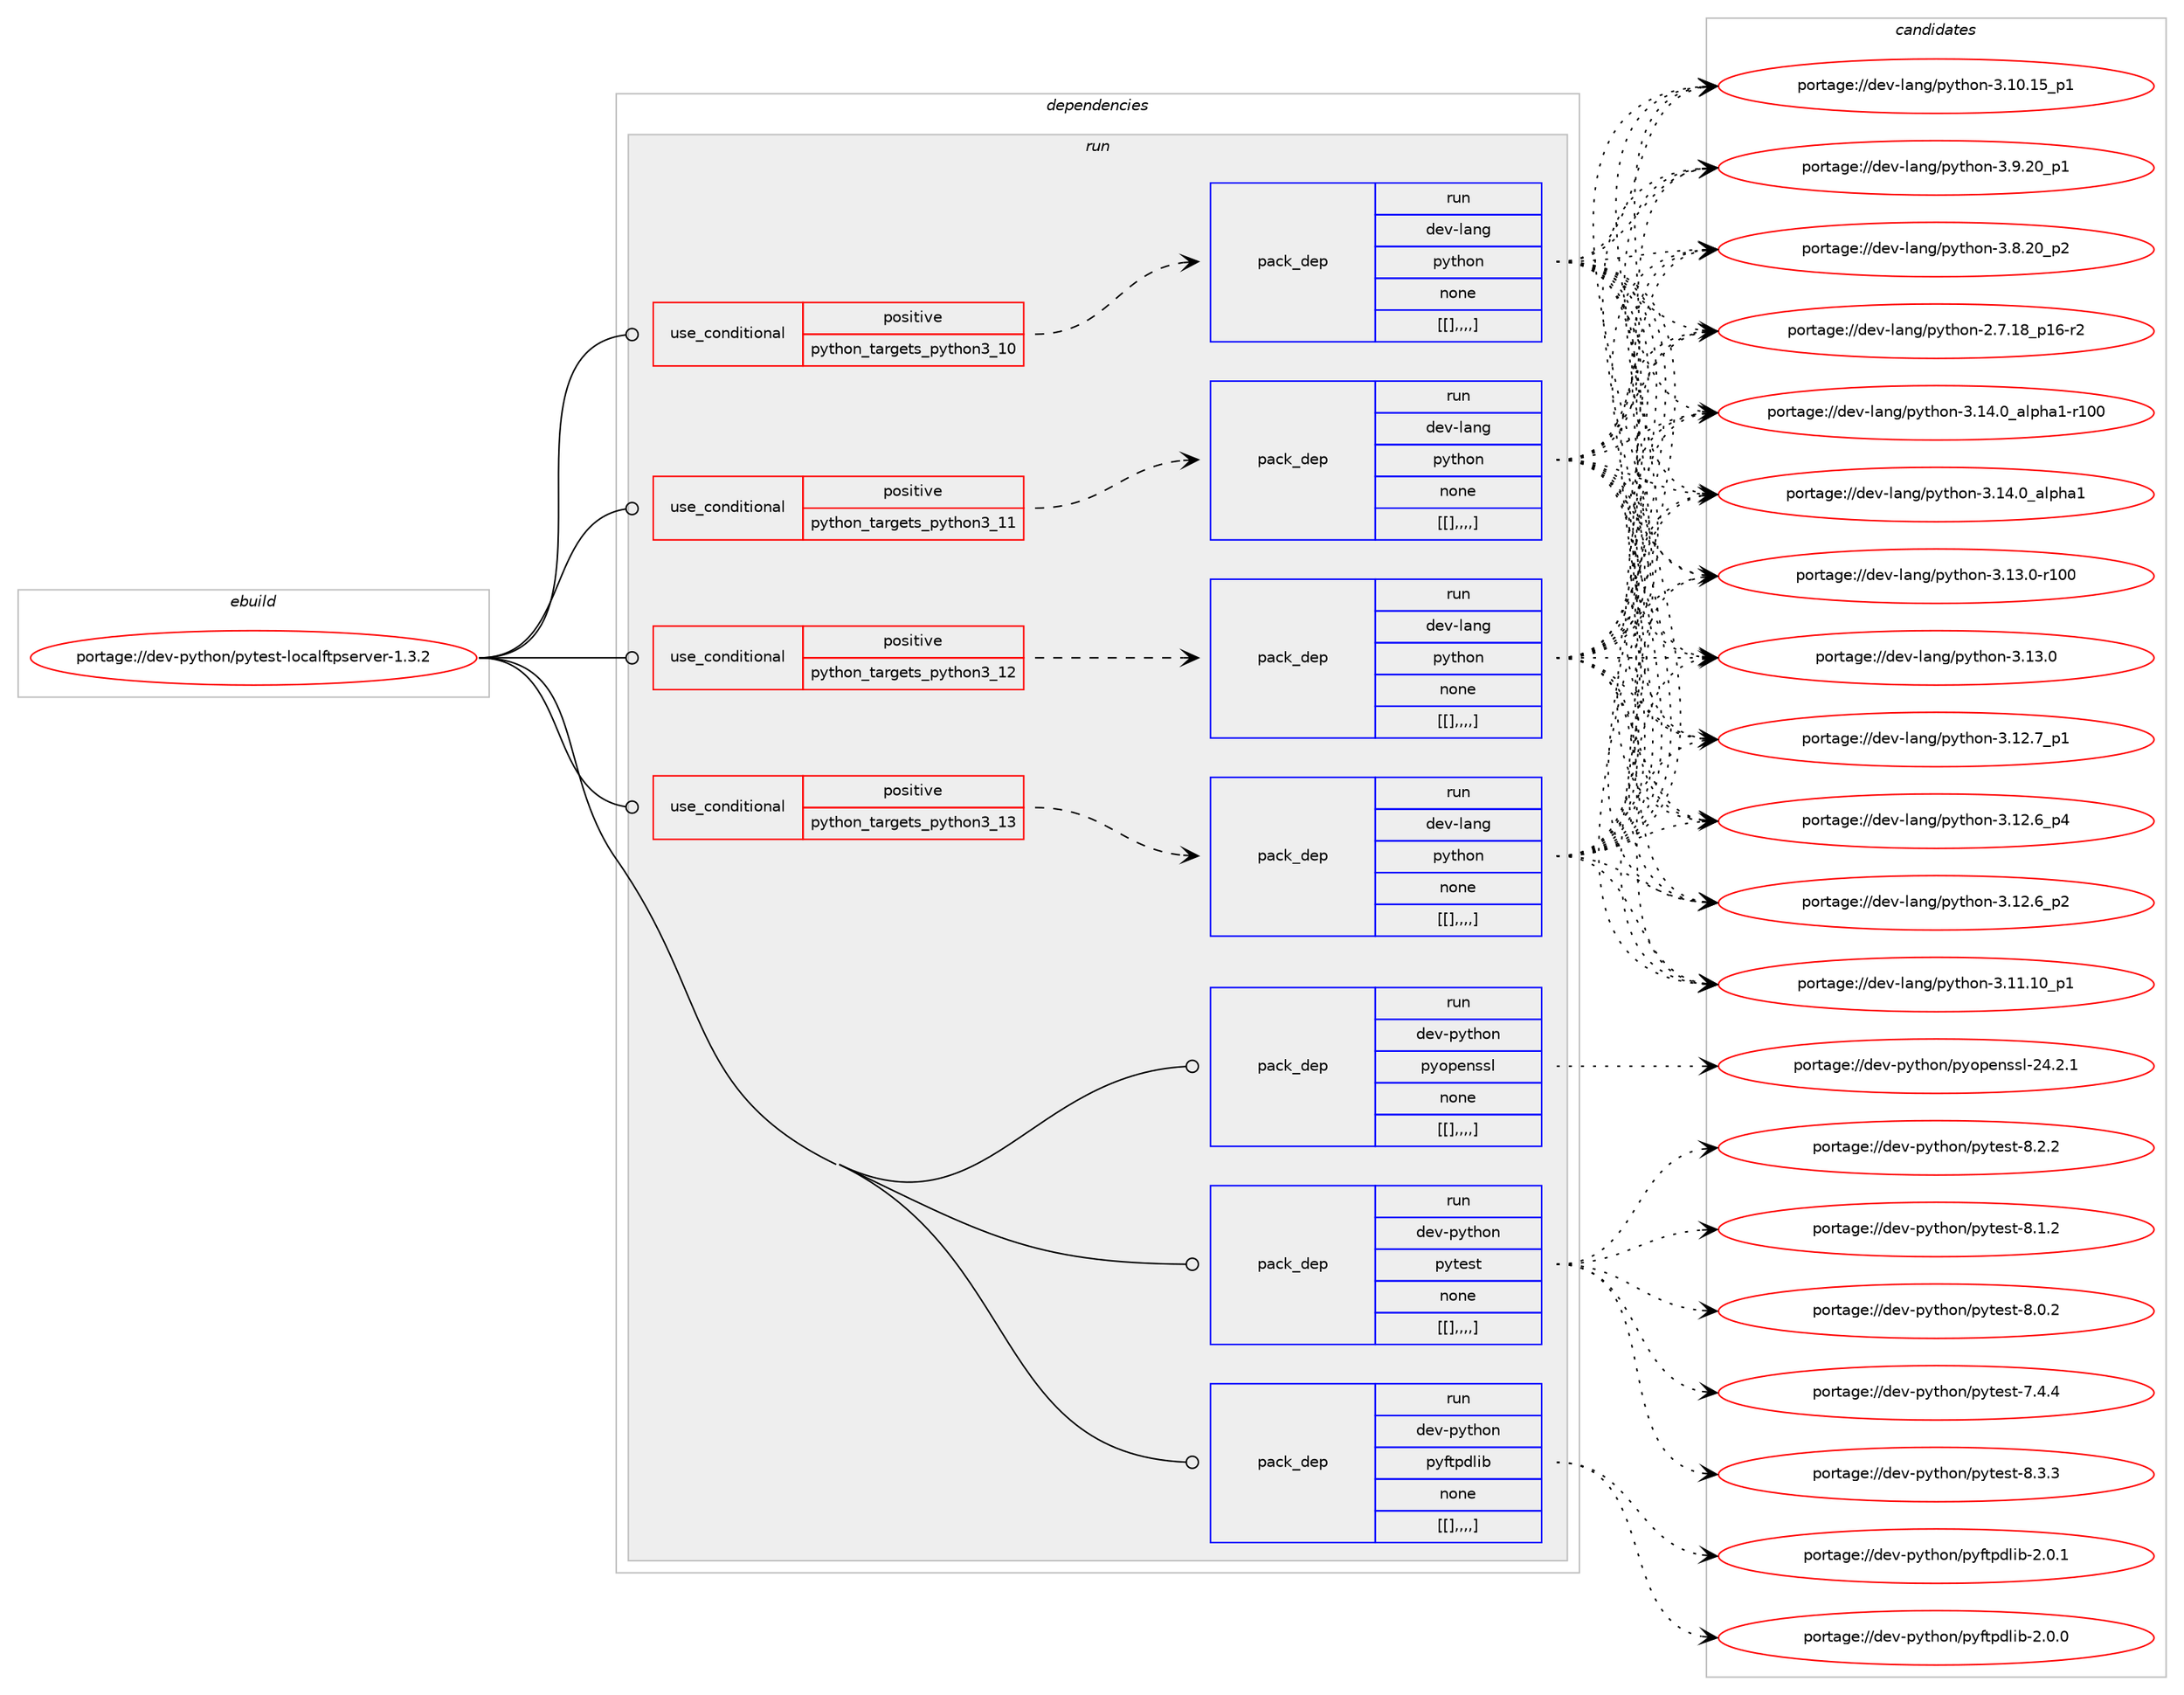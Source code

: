 digraph prolog {

# *************
# Graph options
# *************

newrank=true;
concentrate=true;
compound=true;
graph [rankdir=LR,fontname=Helvetica,fontsize=10,ranksep=1.5];#, ranksep=2.5, nodesep=0.2];
edge  [arrowhead=vee];
node  [fontname=Helvetica,fontsize=10];

# **********
# The ebuild
# **********

subgraph cluster_leftcol {
color=gray;
label=<<i>ebuild</i>>;
id [label="portage://dev-python/pytest-localftpserver-1.3.2", color=red, width=4, href="../dev-python/pytest-localftpserver-1.3.2.svg"];
}

# ****************
# The dependencies
# ****************

subgraph cluster_midcol {
color=gray;
label=<<i>dependencies</i>>;
subgraph cluster_compile {
fillcolor="#eeeeee";
style=filled;
label=<<i>compile</i>>;
}
subgraph cluster_compileandrun {
fillcolor="#eeeeee";
style=filled;
label=<<i>compile and run</i>>;
}
subgraph cluster_run {
fillcolor="#eeeeee";
style=filled;
label=<<i>run</i>>;
subgraph cond40502 {
dependency165555 [label=<<TABLE BORDER="0" CELLBORDER="1" CELLSPACING="0" CELLPADDING="4"><TR><TD ROWSPAN="3" CELLPADDING="10">use_conditional</TD></TR><TR><TD>positive</TD></TR><TR><TD>python_targets_python3_10</TD></TR></TABLE>>, shape=none, color=red];
subgraph pack123715 {
dependency165559 [label=<<TABLE BORDER="0" CELLBORDER="1" CELLSPACING="0" CELLPADDING="4" WIDTH="220"><TR><TD ROWSPAN="6" CELLPADDING="30">pack_dep</TD></TR><TR><TD WIDTH="110">run</TD></TR><TR><TD>dev-lang</TD></TR><TR><TD>python</TD></TR><TR><TD>none</TD></TR><TR><TD>[[],,,,]</TD></TR></TABLE>>, shape=none, color=blue];
}
dependency165555:e -> dependency165559:w [weight=20,style="dashed",arrowhead="vee"];
}
id:e -> dependency165555:w [weight=20,style="solid",arrowhead="odot"];
subgraph cond40542 {
dependency165623 [label=<<TABLE BORDER="0" CELLBORDER="1" CELLSPACING="0" CELLPADDING="4"><TR><TD ROWSPAN="3" CELLPADDING="10">use_conditional</TD></TR><TR><TD>positive</TD></TR><TR><TD>python_targets_python3_11</TD></TR></TABLE>>, shape=none, color=red];
subgraph pack123752 {
dependency165647 [label=<<TABLE BORDER="0" CELLBORDER="1" CELLSPACING="0" CELLPADDING="4" WIDTH="220"><TR><TD ROWSPAN="6" CELLPADDING="30">pack_dep</TD></TR><TR><TD WIDTH="110">run</TD></TR><TR><TD>dev-lang</TD></TR><TR><TD>python</TD></TR><TR><TD>none</TD></TR><TR><TD>[[],,,,]</TD></TR></TABLE>>, shape=none, color=blue];
}
dependency165623:e -> dependency165647:w [weight=20,style="dashed",arrowhead="vee"];
}
id:e -> dependency165623:w [weight=20,style="solid",arrowhead="odot"];
subgraph cond40558 {
dependency165674 [label=<<TABLE BORDER="0" CELLBORDER="1" CELLSPACING="0" CELLPADDING="4"><TR><TD ROWSPAN="3" CELLPADDING="10">use_conditional</TD></TR><TR><TD>positive</TD></TR><TR><TD>python_targets_python3_12</TD></TR></TABLE>>, shape=none, color=red];
subgraph pack123782 {
dependency165677 [label=<<TABLE BORDER="0" CELLBORDER="1" CELLSPACING="0" CELLPADDING="4" WIDTH="220"><TR><TD ROWSPAN="6" CELLPADDING="30">pack_dep</TD></TR><TR><TD WIDTH="110">run</TD></TR><TR><TD>dev-lang</TD></TR><TR><TD>python</TD></TR><TR><TD>none</TD></TR><TR><TD>[[],,,,]</TD></TR></TABLE>>, shape=none, color=blue];
}
dependency165674:e -> dependency165677:w [weight=20,style="dashed",arrowhead="vee"];
}
id:e -> dependency165674:w [weight=20,style="solid",arrowhead="odot"];
subgraph cond40568 {
dependency165719 [label=<<TABLE BORDER="0" CELLBORDER="1" CELLSPACING="0" CELLPADDING="4"><TR><TD ROWSPAN="3" CELLPADDING="10">use_conditional</TD></TR><TR><TD>positive</TD></TR><TR><TD>python_targets_python3_13</TD></TR></TABLE>>, shape=none, color=red];
subgraph pack123812 {
dependency165723 [label=<<TABLE BORDER="0" CELLBORDER="1" CELLSPACING="0" CELLPADDING="4" WIDTH="220"><TR><TD ROWSPAN="6" CELLPADDING="30">pack_dep</TD></TR><TR><TD WIDTH="110">run</TD></TR><TR><TD>dev-lang</TD></TR><TR><TD>python</TD></TR><TR><TD>none</TD></TR><TR><TD>[[],,,,]</TD></TR></TABLE>>, shape=none, color=blue];
}
dependency165719:e -> dependency165723:w [weight=20,style="dashed",arrowhead="vee"];
}
id:e -> dependency165719:w [weight=20,style="solid",arrowhead="odot"];
subgraph pack123835 {
dependency165763 [label=<<TABLE BORDER="0" CELLBORDER="1" CELLSPACING="0" CELLPADDING="4" WIDTH="220"><TR><TD ROWSPAN="6" CELLPADDING="30">pack_dep</TD></TR><TR><TD WIDTH="110">run</TD></TR><TR><TD>dev-python</TD></TR><TR><TD>pyftpdlib</TD></TR><TR><TD>none</TD></TR><TR><TD>[[],,,,]</TD></TR></TABLE>>, shape=none, color=blue];
}
id:e -> dependency165763:w [weight=20,style="solid",arrowhead="odot"];
subgraph pack123841 {
dependency165770 [label=<<TABLE BORDER="0" CELLBORDER="1" CELLSPACING="0" CELLPADDING="4" WIDTH="220"><TR><TD ROWSPAN="6" CELLPADDING="30">pack_dep</TD></TR><TR><TD WIDTH="110">run</TD></TR><TR><TD>dev-python</TD></TR><TR><TD>pyopenssl</TD></TR><TR><TD>none</TD></TR><TR><TD>[[],,,,]</TD></TR></TABLE>>, shape=none, color=blue];
}
id:e -> dependency165770:w [weight=20,style="solid",arrowhead="odot"];
subgraph pack123849 {
dependency165856 [label=<<TABLE BORDER="0" CELLBORDER="1" CELLSPACING="0" CELLPADDING="4" WIDTH="220"><TR><TD ROWSPAN="6" CELLPADDING="30">pack_dep</TD></TR><TR><TD WIDTH="110">run</TD></TR><TR><TD>dev-python</TD></TR><TR><TD>pytest</TD></TR><TR><TD>none</TD></TR><TR><TD>[[],,,,]</TD></TR></TABLE>>, shape=none, color=blue];
}
id:e -> dependency165856:w [weight=20,style="solid",arrowhead="odot"];
}
}

# **************
# The candidates
# **************

subgraph cluster_choices {
rank=same;
color=gray;
label=<<i>candidates</i>>;

subgraph choice123584 {
color=black;
nodesep=1;
choice100101118451089711010347112121116104111110455146495246489597108112104974945114494848 [label="portage://dev-lang/python-3.14.0_alpha1-r100", color=red, width=4,href="../dev-lang/python-3.14.0_alpha1-r100.svg"];
choice1001011184510897110103471121211161041111104551464952464895971081121049749 [label="portage://dev-lang/python-3.14.0_alpha1", color=red, width=4,href="../dev-lang/python-3.14.0_alpha1.svg"];
choice1001011184510897110103471121211161041111104551464951464845114494848 [label="portage://dev-lang/python-3.13.0-r100", color=red, width=4,href="../dev-lang/python-3.13.0-r100.svg"];
choice10010111845108971101034711212111610411111045514649514648 [label="portage://dev-lang/python-3.13.0", color=red, width=4,href="../dev-lang/python-3.13.0.svg"];
choice100101118451089711010347112121116104111110455146495046559511249 [label="portage://dev-lang/python-3.12.7_p1", color=red, width=4,href="../dev-lang/python-3.12.7_p1.svg"];
choice100101118451089711010347112121116104111110455146495046549511252 [label="portage://dev-lang/python-3.12.6_p4", color=red, width=4,href="../dev-lang/python-3.12.6_p4.svg"];
choice100101118451089711010347112121116104111110455146495046549511250 [label="portage://dev-lang/python-3.12.6_p2", color=red, width=4,href="../dev-lang/python-3.12.6_p2.svg"];
choice10010111845108971101034711212111610411111045514649494649489511249 [label="portage://dev-lang/python-3.11.10_p1", color=red, width=4,href="../dev-lang/python-3.11.10_p1.svg"];
choice10010111845108971101034711212111610411111045514649484649539511249 [label="portage://dev-lang/python-3.10.15_p1", color=red, width=4,href="../dev-lang/python-3.10.15_p1.svg"];
choice100101118451089711010347112121116104111110455146574650489511249 [label="portage://dev-lang/python-3.9.20_p1", color=red, width=4,href="../dev-lang/python-3.9.20_p1.svg"];
choice100101118451089711010347112121116104111110455146564650489511250 [label="portage://dev-lang/python-3.8.20_p2", color=red, width=4,href="../dev-lang/python-3.8.20_p2.svg"];
choice100101118451089711010347112121116104111110455046554649569511249544511450 [label="portage://dev-lang/python-2.7.18_p16-r2", color=red, width=4,href="../dev-lang/python-2.7.18_p16-r2.svg"];
dependency165559:e -> choice100101118451089711010347112121116104111110455146495246489597108112104974945114494848:w [style=dotted,weight="100"];
dependency165559:e -> choice1001011184510897110103471121211161041111104551464952464895971081121049749:w [style=dotted,weight="100"];
dependency165559:e -> choice1001011184510897110103471121211161041111104551464951464845114494848:w [style=dotted,weight="100"];
dependency165559:e -> choice10010111845108971101034711212111610411111045514649514648:w [style=dotted,weight="100"];
dependency165559:e -> choice100101118451089711010347112121116104111110455146495046559511249:w [style=dotted,weight="100"];
dependency165559:e -> choice100101118451089711010347112121116104111110455146495046549511252:w [style=dotted,weight="100"];
dependency165559:e -> choice100101118451089711010347112121116104111110455146495046549511250:w [style=dotted,weight="100"];
dependency165559:e -> choice10010111845108971101034711212111610411111045514649494649489511249:w [style=dotted,weight="100"];
dependency165559:e -> choice10010111845108971101034711212111610411111045514649484649539511249:w [style=dotted,weight="100"];
dependency165559:e -> choice100101118451089711010347112121116104111110455146574650489511249:w [style=dotted,weight="100"];
dependency165559:e -> choice100101118451089711010347112121116104111110455146564650489511250:w [style=dotted,weight="100"];
dependency165559:e -> choice100101118451089711010347112121116104111110455046554649569511249544511450:w [style=dotted,weight="100"];
}
subgraph choice123654 {
color=black;
nodesep=1;
choice100101118451089711010347112121116104111110455146495246489597108112104974945114494848 [label="portage://dev-lang/python-3.14.0_alpha1-r100", color=red, width=4,href="../dev-lang/python-3.14.0_alpha1-r100.svg"];
choice1001011184510897110103471121211161041111104551464952464895971081121049749 [label="portage://dev-lang/python-3.14.0_alpha1", color=red, width=4,href="../dev-lang/python-3.14.0_alpha1.svg"];
choice1001011184510897110103471121211161041111104551464951464845114494848 [label="portage://dev-lang/python-3.13.0-r100", color=red, width=4,href="../dev-lang/python-3.13.0-r100.svg"];
choice10010111845108971101034711212111610411111045514649514648 [label="portage://dev-lang/python-3.13.0", color=red, width=4,href="../dev-lang/python-3.13.0.svg"];
choice100101118451089711010347112121116104111110455146495046559511249 [label="portage://dev-lang/python-3.12.7_p1", color=red, width=4,href="../dev-lang/python-3.12.7_p1.svg"];
choice100101118451089711010347112121116104111110455146495046549511252 [label="portage://dev-lang/python-3.12.6_p4", color=red, width=4,href="../dev-lang/python-3.12.6_p4.svg"];
choice100101118451089711010347112121116104111110455146495046549511250 [label="portage://dev-lang/python-3.12.6_p2", color=red, width=4,href="../dev-lang/python-3.12.6_p2.svg"];
choice10010111845108971101034711212111610411111045514649494649489511249 [label="portage://dev-lang/python-3.11.10_p1", color=red, width=4,href="../dev-lang/python-3.11.10_p1.svg"];
choice10010111845108971101034711212111610411111045514649484649539511249 [label="portage://dev-lang/python-3.10.15_p1", color=red, width=4,href="../dev-lang/python-3.10.15_p1.svg"];
choice100101118451089711010347112121116104111110455146574650489511249 [label="portage://dev-lang/python-3.9.20_p1", color=red, width=4,href="../dev-lang/python-3.9.20_p1.svg"];
choice100101118451089711010347112121116104111110455146564650489511250 [label="portage://dev-lang/python-3.8.20_p2", color=red, width=4,href="../dev-lang/python-3.8.20_p2.svg"];
choice100101118451089711010347112121116104111110455046554649569511249544511450 [label="portage://dev-lang/python-2.7.18_p16-r2", color=red, width=4,href="../dev-lang/python-2.7.18_p16-r2.svg"];
dependency165647:e -> choice100101118451089711010347112121116104111110455146495246489597108112104974945114494848:w [style=dotted,weight="100"];
dependency165647:e -> choice1001011184510897110103471121211161041111104551464952464895971081121049749:w [style=dotted,weight="100"];
dependency165647:e -> choice1001011184510897110103471121211161041111104551464951464845114494848:w [style=dotted,weight="100"];
dependency165647:e -> choice10010111845108971101034711212111610411111045514649514648:w [style=dotted,weight="100"];
dependency165647:e -> choice100101118451089711010347112121116104111110455146495046559511249:w [style=dotted,weight="100"];
dependency165647:e -> choice100101118451089711010347112121116104111110455146495046549511252:w [style=dotted,weight="100"];
dependency165647:e -> choice100101118451089711010347112121116104111110455146495046549511250:w [style=dotted,weight="100"];
dependency165647:e -> choice10010111845108971101034711212111610411111045514649494649489511249:w [style=dotted,weight="100"];
dependency165647:e -> choice10010111845108971101034711212111610411111045514649484649539511249:w [style=dotted,weight="100"];
dependency165647:e -> choice100101118451089711010347112121116104111110455146574650489511249:w [style=dotted,weight="100"];
dependency165647:e -> choice100101118451089711010347112121116104111110455146564650489511250:w [style=dotted,weight="100"];
dependency165647:e -> choice100101118451089711010347112121116104111110455046554649569511249544511450:w [style=dotted,weight="100"];
}
subgraph choice123670 {
color=black;
nodesep=1;
choice100101118451089711010347112121116104111110455146495246489597108112104974945114494848 [label="portage://dev-lang/python-3.14.0_alpha1-r100", color=red, width=4,href="../dev-lang/python-3.14.0_alpha1-r100.svg"];
choice1001011184510897110103471121211161041111104551464952464895971081121049749 [label="portage://dev-lang/python-3.14.0_alpha1", color=red, width=4,href="../dev-lang/python-3.14.0_alpha1.svg"];
choice1001011184510897110103471121211161041111104551464951464845114494848 [label="portage://dev-lang/python-3.13.0-r100", color=red, width=4,href="../dev-lang/python-3.13.0-r100.svg"];
choice10010111845108971101034711212111610411111045514649514648 [label="portage://dev-lang/python-3.13.0", color=red, width=4,href="../dev-lang/python-3.13.0.svg"];
choice100101118451089711010347112121116104111110455146495046559511249 [label="portage://dev-lang/python-3.12.7_p1", color=red, width=4,href="../dev-lang/python-3.12.7_p1.svg"];
choice100101118451089711010347112121116104111110455146495046549511252 [label="portage://dev-lang/python-3.12.6_p4", color=red, width=4,href="../dev-lang/python-3.12.6_p4.svg"];
choice100101118451089711010347112121116104111110455146495046549511250 [label="portage://dev-lang/python-3.12.6_p2", color=red, width=4,href="../dev-lang/python-3.12.6_p2.svg"];
choice10010111845108971101034711212111610411111045514649494649489511249 [label="portage://dev-lang/python-3.11.10_p1", color=red, width=4,href="../dev-lang/python-3.11.10_p1.svg"];
choice10010111845108971101034711212111610411111045514649484649539511249 [label="portage://dev-lang/python-3.10.15_p1", color=red, width=4,href="../dev-lang/python-3.10.15_p1.svg"];
choice100101118451089711010347112121116104111110455146574650489511249 [label="portage://dev-lang/python-3.9.20_p1", color=red, width=4,href="../dev-lang/python-3.9.20_p1.svg"];
choice100101118451089711010347112121116104111110455146564650489511250 [label="portage://dev-lang/python-3.8.20_p2", color=red, width=4,href="../dev-lang/python-3.8.20_p2.svg"];
choice100101118451089711010347112121116104111110455046554649569511249544511450 [label="portage://dev-lang/python-2.7.18_p16-r2", color=red, width=4,href="../dev-lang/python-2.7.18_p16-r2.svg"];
dependency165677:e -> choice100101118451089711010347112121116104111110455146495246489597108112104974945114494848:w [style=dotted,weight="100"];
dependency165677:e -> choice1001011184510897110103471121211161041111104551464952464895971081121049749:w [style=dotted,weight="100"];
dependency165677:e -> choice1001011184510897110103471121211161041111104551464951464845114494848:w [style=dotted,weight="100"];
dependency165677:e -> choice10010111845108971101034711212111610411111045514649514648:w [style=dotted,weight="100"];
dependency165677:e -> choice100101118451089711010347112121116104111110455146495046559511249:w [style=dotted,weight="100"];
dependency165677:e -> choice100101118451089711010347112121116104111110455146495046549511252:w [style=dotted,weight="100"];
dependency165677:e -> choice100101118451089711010347112121116104111110455146495046549511250:w [style=dotted,weight="100"];
dependency165677:e -> choice10010111845108971101034711212111610411111045514649494649489511249:w [style=dotted,weight="100"];
dependency165677:e -> choice10010111845108971101034711212111610411111045514649484649539511249:w [style=dotted,weight="100"];
dependency165677:e -> choice100101118451089711010347112121116104111110455146574650489511249:w [style=dotted,weight="100"];
dependency165677:e -> choice100101118451089711010347112121116104111110455146564650489511250:w [style=dotted,weight="100"];
dependency165677:e -> choice100101118451089711010347112121116104111110455046554649569511249544511450:w [style=dotted,weight="100"];
}
subgraph choice123694 {
color=black;
nodesep=1;
choice100101118451089711010347112121116104111110455146495246489597108112104974945114494848 [label="portage://dev-lang/python-3.14.0_alpha1-r100", color=red, width=4,href="../dev-lang/python-3.14.0_alpha1-r100.svg"];
choice1001011184510897110103471121211161041111104551464952464895971081121049749 [label="portage://dev-lang/python-3.14.0_alpha1", color=red, width=4,href="../dev-lang/python-3.14.0_alpha1.svg"];
choice1001011184510897110103471121211161041111104551464951464845114494848 [label="portage://dev-lang/python-3.13.0-r100", color=red, width=4,href="../dev-lang/python-3.13.0-r100.svg"];
choice10010111845108971101034711212111610411111045514649514648 [label="portage://dev-lang/python-3.13.0", color=red, width=4,href="../dev-lang/python-3.13.0.svg"];
choice100101118451089711010347112121116104111110455146495046559511249 [label="portage://dev-lang/python-3.12.7_p1", color=red, width=4,href="../dev-lang/python-3.12.7_p1.svg"];
choice100101118451089711010347112121116104111110455146495046549511252 [label="portage://dev-lang/python-3.12.6_p4", color=red, width=4,href="../dev-lang/python-3.12.6_p4.svg"];
choice100101118451089711010347112121116104111110455146495046549511250 [label="portage://dev-lang/python-3.12.6_p2", color=red, width=4,href="../dev-lang/python-3.12.6_p2.svg"];
choice10010111845108971101034711212111610411111045514649494649489511249 [label="portage://dev-lang/python-3.11.10_p1", color=red, width=4,href="../dev-lang/python-3.11.10_p1.svg"];
choice10010111845108971101034711212111610411111045514649484649539511249 [label="portage://dev-lang/python-3.10.15_p1", color=red, width=4,href="../dev-lang/python-3.10.15_p1.svg"];
choice100101118451089711010347112121116104111110455146574650489511249 [label="portage://dev-lang/python-3.9.20_p1", color=red, width=4,href="../dev-lang/python-3.9.20_p1.svg"];
choice100101118451089711010347112121116104111110455146564650489511250 [label="portage://dev-lang/python-3.8.20_p2", color=red, width=4,href="../dev-lang/python-3.8.20_p2.svg"];
choice100101118451089711010347112121116104111110455046554649569511249544511450 [label="portage://dev-lang/python-2.7.18_p16-r2", color=red, width=4,href="../dev-lang/python-2.7.18_p16-r2.svg"];
dependency165723:e -> choice100101118451089711010347112121116104111110455146495246489597108112104974945114494848:w [style=dotted,weight="100"];
dependency165723:e -> choice1001011184510897110103471121211161041111104551464952464895971081121049749:w [style=dotted,weight="100"];
dependency165723:e -> choice1001011184510897110103471121211161041111104551464951464845114494848:w [style=dotted,weight="100"];
dependency165723:e -> choice10010111845108971101034711212111610411111045514649514648:w [style=dotted,weight="100"];
dependency165723:e -> choice100101118451089711010347112121116104111110455146495046559511249:w [style=dotted,weight="100"];
dependency165723:e -> choice100101118451089711010347112121116104111110455146495046549511252:w [style=dotted,weight="100"];
dependency165723:e -> choice100101118451089711010347112121116104111110455146495046549511250:w [style=dotted,weight="100"];
dependency165723:e -> choice10010111845108971101034711212111610411111045514649494649489511249:w [style=dotted,weight="100"];
dependency165723:e -> choice10010111845108971101034711212111610411111045514649484649539511249:w [style=dotted,weight="100"];
dependency165723:e -> choice100101118451089711010347112121116104111110455146574650489511249:w [style=dotted,weight="100"];
dependency165723:e -> choice100101118451089711010347112121116104111110455146564650489511250:w [style=dotted,weight="100"];
dependency165723:e -> choice100101118451089711010347112121116104111110455046554649569511249544511450:w [style=dotted,weight="100"];
}
subgraph choice123716 {
color=black;
nodesep=1;
choice100101118451121211161041111104711212110211611210010810598455046484649 [label="portage://dev-python/pyftpdlib-2.0.1", color=red, width=4,href="../dev-python/pyftpdlib-2.0.1.svg"];
choice100101118451121211161041111104711212110211611210010810598455046484648 [label="portage://dev-python/pyftpdlib-2.0.0", color=red, width=4,href="../dev-python/pyftpdlib-2.0.0.svg"];
dependency165763:e -> choice100101118451121211161041111104711212110211611210010810598455046484649:w [style=dotted,weight="100"];
dependency165763:e -> choice100101118451121211161041111104711212110211611210010810598455046484648:w [style=dotted,weight="100"];
}
subgraph choice123731 {
color=black;
nodesep=1;
choice100101118451121211161041111104711212111111210111011511510845505246504649 [label="portage://dev-python/pyopenssl-24.2.1", color=red, width=4,href="../dev-python/pyopenssl-24.2.1.svg"];
dependency165770:e -> choice100101118451121211161041111104711212111111210111011511510845505246504649:w [style=dotted,weight="100"];
}
subgraph choice123742 {
color=black;
nodesep=1;
choice1001011184511212111610411111047112121116101115116455646514651 [label="portage://dev-python/pytest-8.3.3", color=red, width=4,href="../dev-python/pytest-8.3.3.svg"];
choice1001011184511212111610411111047112121116101115116455646504650 [label="portage://dev-python/pytest-8.2.2", color=red, width=4,href="../dev-python/pytest-8.2.2.svg"];
choice1001011184511212111610411111047112121116101115116455646494650 [label="portage://dev-python/pytest-8.1.2", color=red, width=4,href="../dev-python/pytest-8.1.2.svg"];
choice1001011184511212111610411111047112121116101115116455646484650 [label="portage://dev-python/pytest-8.0.2", color=red, width=4,href="../dev-python/pytest-8.0.2.svg"];
choice1001011184511212111610411111047112121116101115116455546524652 [label="portage://dev-python/pytest-7.4.4", color=red, width=4,href="../dev-python/pytest-7.4.4.svg"];
dependency165856:e -> choice1001011184511212111610411111047112121116101115116455646514651:w [style=dotted,weight="100"];
dependency165856:e -> choice1001011184511212111610411111047112121116101115116455646504650:w [style=dotted,weight="100"];
dependency165856:e -> choice1001011184511212111610411111047112121116101115116455646494650:w [style=dotted,weight="100"];
dependency165856:e -> choice1001011184511212111610411111047112121116101115116455646484650:w [style=dotted,weight="100"];
dependency165856:e -> choice1001011184511212111610411111047112121116101115116455546524652:w [style=dotted,weight="100"];
}
}

}
